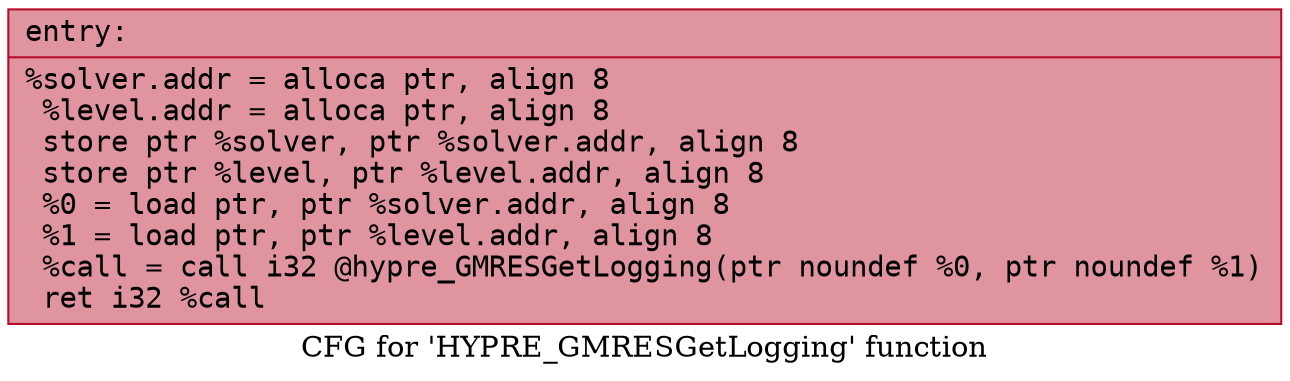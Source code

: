 digraph "CFG for 'HYPRE_GMRESGetLogging' function" {
	label="CFG for 'HYPRE_GMRESGetLogging' function";

	Node0x561d3dbf7290 [shape=record,color="#b70d28ff", style=filled, fillcolor="#b70d2870" fontname="Courier",label="{entry:\l|  %solver.addr = alloca ptr, align 8\l  %level.addr = alloca ptr, align 8\l  store ptr %solver, ptr %solver.addr, align 8\l  store ptr %level, ptr %level.addr, align 8\l  %0 = load ptr, ptr %solver.addr, align 8\l  %1 = load ptr, ptr %level.addr, align 8\l  %call = call i32 @hypre_GMRESGetLogging(ptr noundef %0, ptr noundef %1)\l  ret i32 %call\l}"];
}
